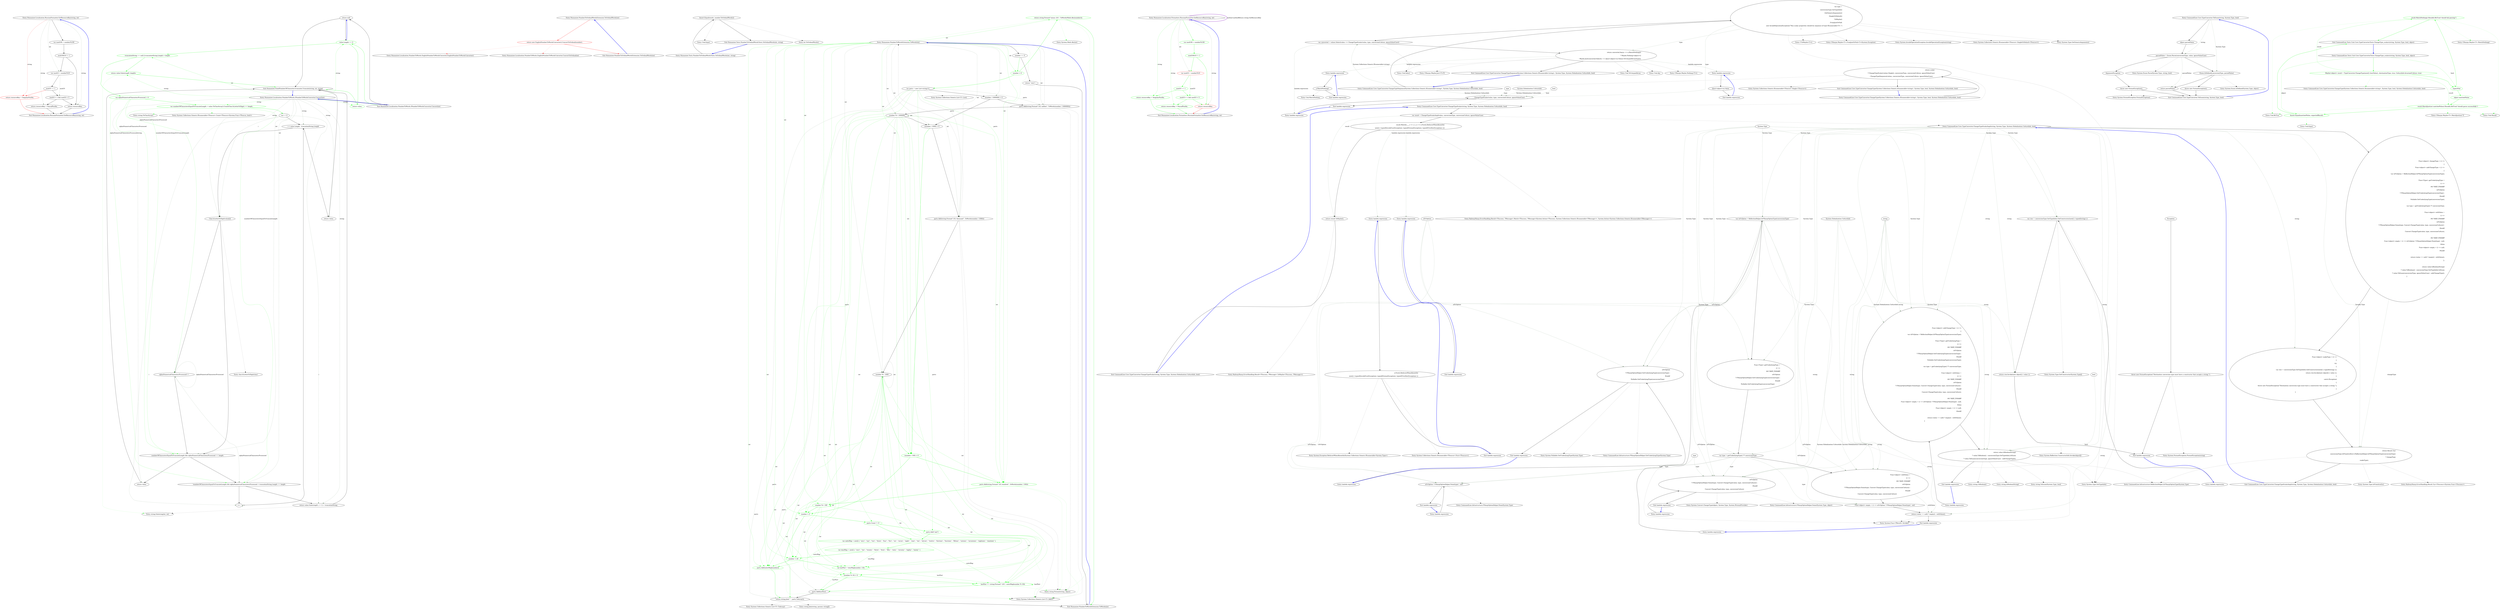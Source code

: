 digraph  {
m2_0 [label="Entry Humanizer.Localisation.RussianFormatter.GetResourceKey(string, int)", span="7-7", cluster="Humanizer.Localisation.RussianFormatter.GetResourceKey(string, int)", file="EnglishNumberToWordsConverter.cs"];
m2_1 [label="var mod100 = number%100", span="9-9", cluster="Humanizer.Localisation.RussianFormatter.GetResourceKey(string, int)", file="EnglishNumberToWordsConverter.cs"];
m2_3 [label="var mod10 = number%10", span="12-12", cluster="Humanizer.Localisation.RussianFormatter.GetResourceKey(string, int)", file="EnglishNumberToWordsConverter.cs"];
m2_5 [label="return resourceKey + SingularPostfix;", span="15-15", cluster="Humanizer.Localisation.RussianFormatter.GetResourceKey(string, int)", color=red, community=0, file="EnglishNumberToWordsConverter.cs"];
m2_7 [label="return resourceKey + PaucalPostfix;", span="18-18", cluster="Humanizer.Localisation.RussianFormatter.GetResourceKey(string, int)", file="EnglishNumberToWordsConverter.cs"];
m2_8 [label="return resourceKey;", span="21-21", cluster="Humanizer.Localisation.RussianFormatter.GetResourceKey(string, int)", file="EnglishNumberToWordsConverter.cs"];
m2_2 [label="mod100/10 != 1", span="10-10", cluster="Humanizer.Localisation.RussianFormatter.GetResourceKey(string, int)", file="EnglishNumberToWordsConverter.cs"];
m2_4 [label="mod10 == 1", span="14-14", cluster="Humanizer.Localisation.RussianFormatter.GetResourceKey(string, int)", file="EnglishNumberToWordsConverter.cs"];
m2_6 [label="mod10 > 1 && mod10 < 5", span="17-17", cluster="Humanizer.Localisation.RussianFormatter.GetResourceKey(string, int)", file="EnglishNumberToWordsConverter.cs"];
m2_9 [label="Exit Humanizer.Localisation.RussianFormatter.GetResourceKey(string, int)", span="7-7", cluster="Humanizer.Localisation.RussianFormatter.GetResourceKey(string, int)", file="EnglishNumberToWordsConverter.cs"];
m5_2 [label="return null;", span="13-13", cluster="Humanizer.FixedNumberOfCharactersTruncator.Truncate(string, int, string)", file="INumberToWordsConverter.cs"];
m5_3 [label="value.Length == 0", span="15-15", cluster="Humanizer.FixedNumberOfCharactersTruncator.Truncate(string, int, string)", file="INumberToWordsConverter.cs", color=green, community=0];
m5_0 [label="Entry Humanizer.Localisation.NumberToWords.INumberToWordsConverter.Convert(int)", span="12-12", cluster="Humanizer.Localisation.NumberToWords.INumberToWordsConverter.Convert(int)", file="INumberToWordsConverter.cs"];
m5_1 [label="Exit Humanizer.Localisation.NumberToWords.INumberToWordsConverter.Convert(int)", span="12-12", cluster="Humanizer.Localisation.NumberToWords.INumberToWordsConverter.Convert(int)", file="INumberToWordsConverter.cs"];
m5_4 [label="return value;", span="16-16", cluster="Humanizer.FixedNumberOfCharactersTruncator.Truncate(string, int, string)", color=green, community=0, file="INumberToWordsConverter.cs"];
m5_5 [label="truncationString == null || truncationString.Length > length", span="18-18", cluster="Humanizer.FixedNumberOfCharactersTruncator.Truncate(string, int, string)", color=green, community=0, file="INumberToWordsConverter.cs"];
m5_6 [label="return value.Substring(0, length);", span="19-19", cluster="Humanizer.FixedNumberOfCharactersTruncator.Truncate(string, int, string)", color=green, community=0, file="INumberToWordsConverter.cs"];
m5_7 [label="var alphaNumericalCharactersProcessed = 0", span="21-21", cluster="Humanizer.FixedNumberOfCharactersTruncator.Truncate(string, int, string)", color=green, community=0, file="INumberToWordsConverter.cs"];
m5_8 [label="var numberOfCharactersEqualToTruncateLength = value.ToCharArray().Count(Char.IsLetterOrDigit) == length", span="23-23", cluster="Humanizer.FixedNumberOfCharactersTruncator.Truncate(string, int, string)", color=green, community=0, file="INumberToWordsConverter.cs"];
m5_9 [label="var i = 0", span="25-25", cluster="Humanizer.FixedNumberOfCharactersTruncator.Truncate(string, int, string)", file="INumberToWordsConverter.cs"];
m5_13 [label="numberOfCharactersEqualToTruncateLength && alphaNumericalCharactersProcessed == length", span="30-30", cluster="Humanizer.FixedNumberOfCharactersTruncator.Truncate(string, int, string)", file="INumberToWordsConverter.cs"];
m5_15 [label="!numberOfCharactersEqualToTruncateLength && alphaNumericalCharactersProcessed + truncationString.Length == length", span="33-33", cluster="Humanizer.FixedNumberOfCharactersTruncator.Truncate(string, int, string)", file="INumberToWordsConverter.cs"];
m5_12 [label="alphaNumericalCharactersProcessed++", span="28-28", cluster="Humanizer.FixedNumberOfCharactersTruncator.Truncate(string, int, string)", file="INumberToWordsConverter.cs"];
m5_10 [label="i < value.Length - truncationString.Length", span="25-25", cluster="Humanizer.FixedNumberOfCharactersTruncator.Truncate(string, int, string)", file="INumberToWordsConverter.cs"];
m5_11 [label="Char.IsLetterOrDigit(value[i])", span="27-27", cluster="Humanizer.FixedNumberOfCharactersTruncator.Truncate(string, int, string)", file="INumberToWordsConverter.cs"];
m5_14 [label="return value;", span="31-31", cluster="Humanizer.FixedNumberOfCharactersTruncator.Truncate(string, int, string)", file="INumberToWordsConverter.cs"];
m5_16 [label="return value.Substring(0, i + 1) + truncationString;", span="34-34", cluster="Humanizer.FixedNumberOfCharactersTruncator.Truncate(string, int, string)", file="INumberToWordsConverter.cs"];
m5_18 [label="return value;", span="37-37", cluster="Humanizer.FixedNumberOfCharactersTruncator.Truncate(string, int, string)", file="INumberToWordsConverter.cs"];
m5_17 [label="i++", span="25-25", cluster="Humanizer.FixedNumberOfCharactersTruncator.Truncate(string, int, string)", file="INumberToWordsConverter.cs"];
m5_19 [label="Exit Humanizer.FixedNumberOfCharactersTruncator.Truncate(string, int, string)", span="10-10", cluster="Humanizer.FixedNumberOfCharactersTruncator.Truncate(string, int, string)", file="INumberToWordsConverter.cs"];
m5_22 [label="Entry System.Collections.Generic.IEnumerable<TSource>.Count<TSource>(System.Func<TSource, bool>)", span="0-0", cluster="System.Collections.Generic.IEnumerable<TSource>.Count<TSource>(System.Func<TSource, bool>)", file="INumberToWordsConverter.cs"];
m5_23 [label="Entry char.IsLetterOrDigit(char)", span="0-0", cluster="char.IsLetterOrDigit(char)", file="INumberToWordsConverter.cs"];
m5_20 [label="Entry string.Substring(int, int)", span="0-0", cluster="string.Substring(int, int)", file="INumberToWordsConverter.cs"];
m5_21 [label="Entry string.ToCharArray()", span="0-0", cluster="string.ToCharArray()", file="INumberToWordsConverter.cs"];
m6_0 [label="Entry Humanizer.NumberToOrdinalWordsExtension.ToOrdinalWords(int)", span="14-14", cluster="Humanizer.NumberToOrdinalWordsExtension.ToOrdinalWords(int)", file="NumberToOrdinalWordsExtension.cs"];
m6_1 [label="return new EnglishNumberToWordsConverter().ConvertToOrdinal(number);", span="16-16", cluster="Humanizer.NumberToOrdinalWordsExtension.ToOrdinalWords(int)", color=red, community=0, file="NumberToOrdinalWordsExtension.cs"];
m6_2 [label="Exit Humanizer.NumberToOrdinalWordsExtension.ToOrdinalWords(int)", span="14-14", cluster="Humanizer.NumberToOrdinalWordsExtension.ToOrdinalWords(int)", file="NumberToOrdinalWordsExtension.cs"];
m6_3 [label="Entry Humanizer.Localisation.NumberToWords.EnglishNumberToWordsConverter.EnglishNumberToWordsConverter()", span="5-5", cluster="Humanizer.Localisation.NumberToWords.EnglishNumberToWordsConverter.EnglishNumberToWordsConverter()", file="NumberToOrdinalWordsExtension.cs"];
m6_4 [label="Entry Humanizer.Localisation.NumberToWords.EnglishNumberToWordsConverter.ConvertToOrdinal(int)", span="76-76", cluster="Humanizer.Localisation.NumberToWords.EnglishNumberToWordsConverter.ConvertToOrdinal(int)", file="NumberToOrdinalWordsExtension.cs"];
m7_4 [label="Entry Unk.Equal", span="", cluster="Unk.Equal", file="NumberToOrdinalWordsTests.cs"];
m7_0 [label="Entry Humanizer.Tests.NumberToOrdinalWordsTests.ToOrdinalWords(int, string)", span="50-50", cluster="Humanizer.Tests.NumberToOrdinalWordsTests.ToOrdinalWords(int, string)", file="NumberToOrdinalWordsTests.cs"];
m7_1 [label="Assert.Equal(words, number.ToOrdinalWords())", span="52-52", cluster="Humanizer.Tests.NumberToOrdinalWordsTests.ToOrdinalWords(int, string)", file="NumberToOrdinalWordsTests.cs"];
m7_2 [label="Exit Humanizer.Tests.NumberToOrdinalWordsTests.ToOrdinalWords(int, string)", span="50-50", cluster="Humanizer.Tests.NumberToOrdinalWordsTests.ToOrdinalWords(int, string)", file="NumberToOrdinalWordsTests.cs"];
m7_3 [label="Entry int.ToOrdinalWords()", span="14-14", cluster="int.ToOrdinalWords()", file="NumberToOrdinalWordsTests.cs"];
m8_28 [label="Entry System.Math.Abs(int)", span="0-0", cluster="System.Math.Abs(int)", file="NumberToWordsExtension.cs"];
m8_30 [label="Entry System.Collections.Generic.List<T>.List()", span="0-0", cluster="System.Collections.Generic.List<T>.List()", file="NumberToWordsExtension.cs"];
m8_32 [label="Entry System.Collections.Generic.List<T>.ToArray()", span="0-0", cluster="System.Collections.Generic.List<T>.ToArray()", file="NumberToWordsExtension.cs"];
m8_31 [label="Entry System.Collections.Generic.List<T>.Add(T)", span="0-0", cluster="System.Collections.Generic.List<T>.Add(T)", file="NumberToWordsExtension.cs"];
m8_33 [label="Entry string.Join(string, params string[])", span="0-0", cluster="string.Join(string, params string[])", file="NumberToWordsExtension.cs"];
m8_0 [label="Entry Humanizer.NumberToWordsExtension.ToWords(int)", span="14-14", cluster="Humanizer.NumberToWordsExtension.ToWords(int)", file="NumberToWordsExtension.cs"];
m8_3 [label="number < 0", span="19-19", cluster="Humanizer.NumberToWordsExtension.ToWords(int)", color=green, community=0, file="NumberToWordsExtension.cs"];
m8_1 [label="number == 0", span="16-16", cluster="Humanizer.NumberToWordsExtension.ToWords(int)", file="NumberToWordsExtension.cs"];
m8_4 [label="return string.Format(''minus {0}'', ToWords(Math.Abs(number)));", span="20-20", cluster="Humanizer.NumberToWordsExtension.ToWords(int)", color=green, community=0, file="NumberToWordsExtension.cs"];
m8_5 [label="var parts = new List<string>()", span="22-22", cluster="Humanizer.NumberToWordsExtension.ToWords(int)", file="NumberToWordsExtension.cs"];
m8_12 [label="(number / 100) > 0", span="36-36", cluster="Humanizer.NumberToWordsExtension.ToWords(int)", color=green, community=0, file="NumberToWordsExtension.cs"];
m8_8 [label="number %= 1000000", span="27-27", cluster="Humanizer.NumberToWordsExtension.ToWords(int)", file="NumberToWordsExtension.cs"];
m8_9 [label="(number / 1000) > 0", span="30-30", cluster="Humanizer.NumberToWordsExtension.ToWords(int)", file="NumberToWordsExtension.cs"];
m8_11 [label="number %= 1000", span="33-33", cluster="Humanizer.NumberToWordsExtension.ToWords(int)", file="NumberToWordsExtension.cs"];
m8_13 [label="parts.Add(string.Format(''{0} hundred'', ToWords(number / 100)))", span="38-38", cluster="Humanizer.NumberToWordsExtension.ToWords(int)", color=green, community=0, file="NumberToWordsExtension.cs"];
m8_15 [label="number > 0", span="42-42", cluster="Humanizer.NumberToWordsExtension.ToWords(int)", color=green, community=0, file="NumberToWordsExtension.cs"];
m8_14 [label="number %= 100", span="39-39", cluster="Humanizer.NumberToWordsExtension.ToWords(int)", color=green, community=0, file="NumberToWordsExtension.cs"];
m8_20 [label="number < 20", span="50-50", cluster="Humanizer.NumberToWordsExtension.ToWords(int)", color=green, community=0, file="NumberToWordsExtension.cs"];
m8_21 [label="parts.Add(unitsMap[number])", span="51-51", cluster="Humanizer.NumberToWordsExtension.ToWords(int)", color=green, community=0, file="NumberToWordsExtension.cs"];
m8_22 [label="var lastPart = tensMap[number / 10]", span="54-54", cluster="Humanizer.NumberToWordsExtension.ToWords(int)", color=green, community=0, file="NumberToWordsExtension.cs"];
m8_23 [label="(number % 10) > 0", span="55-55", cluster="Humanizer.NumberToWordsExtension.ToWords(int)", color=green, community=0, file="NumberToWordsExtension.cs"];
m8_24 [label="lastPart += string.Format(''-{0}'', unitsMap[number % 10])", span="56-56", cluster="Humanizer.NumberToWordsExtension.ToWords(int)", color=green, community=0, file="NumberToWordsExtension.cs"];
m8_16 [label="parts.Count != 0", span="44-44", cluster="Humanizer.NumberToWordsExtension.ToWords(int)", color=green, community=0, file="NumberToWordsExtension.cs"];
m8_26 [label="return string.Join('' '', parts.ToArray());", span="61-61", cluster="Humanizer.NumberToWordsExtension.ToWords(int)", file="NumberToWordsExtension.cs"];
m8_19 [label="var tensMap = new[] { ''zero'', ''ten'', ''twenty'', ''thirty'', ''forty'', ''fifty'', ''sixty'', ''seventy'', ''eighty'', ''ninety'' }", span="48-48", cluster="Humanizer.NumberToWordsExtension.ToWords(int)", color=green, community=0, file="NumberToWordsExtension.cs"];
m8_18 [label="var unitsMap = new[] { ''zero'', ''one'', ''two'', ''three'', ''four'', ''five'', ''six'', ''seven'', ''eight'', ''nine'', ''ten'', ''eleven'', ''twelve'', ''thirteen'', ''fourteen'', ''fifteen'', ''sixteen'', ''seventeen'', ''eighteen'', ''nineteen'' }", span="47-47", cluster="Humanizer.NumberToWordsExtension.ToWords(int)", color=green, community=0, file="NumberToWordsExtension.cs"];
m8_25 [label="parts.Add(lastPart)", span="57-57", cluster="Humanizer.NumberToWordsExtension.ToWords(int)", file="NumberToWordsExtension.cs"];
m8_17 [label="parts.Add(''and'')", span="45-45", cluster="Humanizer.NumberToWordsExtension.ToWords(int)", color=green, community=0, file="NumberToWordsExtension.cs"];
m8_7 [label="parts.Add(string.Format(''{0} million'', ToWords(number / 1000000)))", span="26-26", cluster="Humanizer.NumberToWordsExtension.ToWords(int)", file="NumberToWordsExtension.cs"];
m8_10 [label="parts.Add(string.Format(''{0} thousand'', ToWords(number / 1000)))", span="32-32", cluster="Humanizer.NumberToWordsExtension.ToWords(int)", file="NumberToWordsExtension.cs"];
m8_6 [label="(number / 1000000) > 0", span="24-24", cluster="Humanizer.NumberToWordsExtension.ToWords(int)", file="NumberToWordsExtension.cs"];
m8_2 [label="return ''zero'';", span="17-17", cluster="Humanizer.NumberToWordsExtension.ToWords(int)", file="NumberToWordsExtension.cs"];
m8_27 [label="Exit Humanizer.NumberToWordsExtension.ToWords(int)", span="14-14", cluster="Humanizer.NumberToWordsExtension.ToWords(int)", file="NumberToWordsExtension.cs"];
m8_29 [label="Entry string.Format(string, object)", span="0-0", cluster="string.Format(string, object)", file="NumberToWordsExtension.cs"];
m10_0 [label="Entry Humanizer.Localisation.Formatters.RussianFormatter.GetResourceKey(string, int)", span="7-7", cluster="Humanizer.Localisation.Formatters.RussianFormatter.GetResourceKey(string, int)", file="RussianFormatter.cs"];
m10_1 [label="var mod100 = number%100", span="9-9", cluster="Humanizer.Localisation.Formatters.RussianFormatter.GetResourceKey(string, int)", color=green, community=0, file="RussianFormatter.cs"];
m10_3 [label="var mod10 = number%10", span="12-12", cluster="Humanizer.Localisation.Formatters.RussianFormatter.GetResourceKey(string, int)", color=red, community=0, file="RussianFormatter.cs"];
m10_5 [label="return resourceKey + SingularPostfix;", span="15-15", cluster="Humanizer.Localisation.Formatters.RussianFormatter.GetResourceKey(string, int)", color=green, community=0, file="RussianFormatter.cs"];
m10_7 [label="return resourceKey + PaucalPostfix;", span="18-18", cluster="Humanizer.Localisation.Formatters.RussianFormatter.GetResourceKey(string, int)", color=green, community=0, file="RussianFormatter.cs"];
m10_8 [label="return resourceKey;", span="21-21", cluster="Humanizer.Localisation.Formatters.RussianFormatter.GetResourceKey(string, int)", color=red, community=0, file="RussianFormatter.cs"];
m10_2 [label="mod100/10 != 1", span="10-10", cluster="Humanizer.Localisation.Formatters.RussianFormatter.GetResourceKey(string, int)", color=green, community=0, file="RussianFormatter.cs"];
m10_4 [label="mod10 == 1", span="14-14", cluster="Humanizer.Localisation.Formatters.RussianFormatter.GetResourceKey(string, int)", color=green, community=0, file="RussianFormatter.cs"];
m10_6 [label="mod10 > 1 && mod10 < 5", span="17-17", cluster="Humanizer.Localisation.Formatters.RussianFormatter.GetResourceKey(string, int)", color=green, community=0, file="RussianFormatter.cs"];
m10_9 [label="Exit Humanizer.Localisation.Formatters.RussianFormatter.GetResourceKey(string, int)", span="7-7", cluster="Humanizer.Localisation.Formatters.RussianFormatter.GetResourceKey(string, int)", file="RussianFormatter.cs"];
m12_76 [label="Entry System.Convert.ChangeType(object, System.Type, System.IFormatProvider)", span="0-0", cluster="System.Convert.ChangeType(object, System.Type, System.IFormatProvider)", file="RussianGrammaticalNumberDetector.cs"];
m12_49 [label="Entry System.Type.IsPrimitiveEx()", span="228-228", cluster="System.Type.IsPrimitiveEx()", file="RussianGrammaticalNumberDetector.cs"];
m12_17 [label="Entry Unk.Any", span="", cluster="Unk.Any", file="RussianGrammaticalNumberDetector.cs"];
m12_44 [label="Entry System.Exception.RethrowWhenAbsentIn(System.Collections.Generic.IEnumerable<System.Type>)", span="11-11", cluster="System.Exception.RethrowWhenAbsentIn(System.Collections.Generic.IEnumerable<System.Type>)", file="RussianGrammaticalNumberDetector.cs"];
m12_91 [label="Entry CommandLine.Core.TypeConverter.ToEnum(string, System.Type, bool)", span="110-110", cluster="CommandLine.Core.TypeConverter.ToEnum(string, System.Type, bool)", file="RussianGrammaticalNumberDetector.cs"];
m12_92 [label="object parsedValue", span="112-112", cluster="CommandLine.Core.TypeConverter.ToEnum(string, System.Type, bool)", file="RussianGrammaticalNumberDetector.cs"];
m12_93 [label="parsedValue = Enum.Parse(conversionType, value, ignoreValueCase)", span="115-115", cluster="CommandLine.Core.TypeConverter.ToEnum(string, System.Type, bool)", file="RussianGrammaticalNumberDetector.cs"];
m12_96 [label="Enum.IsDefined(conversionType, parsedValue)", span="121-121", cluster="CommandLine.Core.TypeConverter.ToEnum(string, System.Type, bool)", file="RussianGrammaticalNumberDetector.cs"];
m12_94 [label=ArgumentException, span="117-117", cluster="CommandLine.Core.TypeConverter.ToEnum(string, System.Type, bool)", file="RussianGrammaticalNumberDetector.cs"];
m12_97 [label="return parsedValue;", span="123-123", cluster="CommandLine.Core.TypeConverter.ToEnum(string, System.Type, bool)", file="RussianGrammaticalNumberDetector.cs"];
m12_95 [label="throw new FormatException();", span="119-119", cluster="CommandLine.Core.TypeConverter.ToEnum(string, System.Type, bool)", file="RussianGrammaticalNumberDetector.cs"];
m12_98 [label="throw new FormatException();", span="125-125", cluster="CommandLine.Core.TypeConverter.ToEnum(string, System.Type, bool)", file="RussianGrammaticalNumberDetector.cs"];
m12_99 [label="Exit CommandLine.Core.TypeConverter.ToEnum(string, System.Type, bool)", span="110-110", cluster="CommandLine.Core.TypeConverter.ToEnum(string, System.Type, bool)", file="RussianGrammaticalNumberDetector.cs"];
m12_102 [label="Entry System.Enum.IsDefined(System.Type, object)", span="0-0", cluster="System.Enum.IsDefined(System.Type, object)", file="RussianGrammaticalNumberDetector.cs"];
m12_18 [label="Entry CSharpx.Maybe.Nothing<T>()", span="116-116", cluster="CSharpx.Maybe.Nothing<T>()", file="RussianGrammaticalNumberDetector.cs"];
m12_100 [label="Entry System.Enum.Parse(System.Type, string, bool)", span="0-0", cluster="System.Enum.Parse(System.Type, string, bool)", file="RussianGrammaticalNumberDetector.cs"];
m12_72 [label="Entry System.Nullable.GetUnderlyingType(System.Type)", span="0-0", cluster="System.Nullable.GetUnderlyingType(System.Type)", file="RussianGrammaticalNumberDetector.cs"];
m12_13 [label="Entry T.ToMaybe<T>()", span="249-249", cluster="T.ToMaybe<T>()", file="RussianGrammaticalNumberDetector.cs"];
m12_27 [label="Entry Unk.MatchNothing", span="", cluster="Unk.MatchNothing", file="RussianGrammaticalNumberDetector.cs"];
m12_77 [label="Entry CommandLine.Infrastructure.FSharpOptionHelper.Some(System.Type, object)", span="21-21", cluster="CommandLine.Infrastructure.FSharpOptionHelper.Some(System.Type, object)", file="RussianGrammaticalNumberDetector.cs"];
m12_3 [label="Entry System.Collections.Generic.IEnumerable<TSource>.Single<TSource>()", span="0-0", cluster="System.Collections.Generic.IEnumerable<TSource>.Single<TSource>()", file="RussianGrammaticalNumberDetector.cs"];
m12_37 [label="Entry RailwaySharp.ErrorHandling.Result<TSuccess, TMessage>.ToMaybe<TSuccess, TMessage>()", span="25-25", cluster="RailwaySharp.ErrorHandling.Result<TSuccess, TMessage>.ToMaybe<TSuccess, TMessage>()", file="RussianGrammaticalNumberDetector.cs"];
m12_35 [label="Entry CommandLine.Core.TypeConverter.ChangeTypeScalarImpl(string, System.Type, System.Globalization.CultureInfo, bool)", span="51-51", cluster="CommandLine.Core.TypeConverter.ChangeTypeScalarImpl(string, System.Type, System.Globalization.CultureInfo, bool)", file="RussianGrammaticalNumberDetector.cs"];
m12_45 [label="Func<object> changeType = () =>\r\n            {\r\n                Func<object> safeChangeType = () =>\r\n                {\r\n                    var isFsOption = ReflectionHelper.IsFSharpOptionType(conversionType);\r\n\r\n                    Func<Type> getUnderlyingType =\r\n                        () =>\r\n#if !SKIP_FSHARP\r\n                            isFsOption\r\n                                ? FSharpOptionHelper.GetUnderlyingType(conversionType) :\r\n#endif\r\n                                Nullable.GetUnderlyingType(conversionType);\r\n\r\n                    var type = getUnderlyingType() ?? conversionType;\r\n\r\n                    Func<object> withValue =\r\n                        () =>\r\n#if !SKIP_FSHARP\r\n                            isFsOption\r\n                                ? FSharpOptionHelper.Some(type, Convert.ChangeType(value, type, conversionCulture)) :\r\n#endif\r\n                                Convert.ChangeType(value, type, conversionCulture);\r\n\r\n#if !SKIP_FSHARP\r\n                    Func<object> empty = () => isFsOption ? FSharpOptionHelper.None(type) : null;\r\n#else\r\n                    Func<object> empty = () => null;\r\n#endif\r\n\r\n                    return (value == null) ? empty() : withValue();\r\n                };\r\n\r\n                return value.IsBooleanString()\r\n                    ? value.ToBoolean() : conversionType.GetTypeInfo().IsEnum\r\n                        ? value.ToEnum(conversionType, ignoreValueCase) : safeChangeType();\r\n            }", span="53-89", cluster="CommandLine.Core.TypeConverter.ChangeTypeScalarImpl(string, System.Type, System.Globalization.CultureInfo, bool)", file="RussianGrammaticalNumberDetector.cs"];
m12_46 [label="Func<object> makeType = () =>\r\n            {\r\n                try\r\n                {\r\n                    var ctor = conversionType.GetTypeInfo().GetConstructor(new[] { typeof(string) });\r\n                    return ctor.Invoke(new object[] { value });\r\n                }\r\n                catch (Exception)\r\n                {\r\n                    throw new FormatException(''Destination conversion type must have a constructor that accepts a string.'');\r\n                }\r\n            }", span="91-102", cluster="CommandLine.Core.TypeConverter.ChangeTypeScalarImpl(string, System.Type, System.Globalization.CultureInfo, bool)", file="RussianGrammaticalNumberDetector.cs"];
m12_47 [label="return Result.Try(\r\n                conversionType.IsPrimitiveEx() || ReflectionHelper.IsFSharpOptionType(conversionType)\r\n                    ? changeType\r\n                    : makeType);", span="104-107", cluster="CommandLine.Core.TypeConverter.ChangeTypeScalarImpl(string, System.Type, System.Globalization.CultureInfo, bool)", file="RussianGrammaticalNumberDetector.cs"];
m12_48 [label="Exit CommandLine.Core.TypeConverter.ChangeTypeScalarImpl(string, System.Type, System.Globalization.CultureInfo, bool)", span="51-51", cluster="CommandLine.Core.TypeConverter.ChangeTypeScalarImpl(string, System.Type, System.Globalization.CultureInfo, bool)", file="RussianGrammaticalNumberDetector.cs"];
m12_15 [label="Entry CSharpx.Maybe<T>.FromJustOrFail<T>(System.Exception)", span="355-355", cluster="CSharpx.Maybe<T>.FromJustOrFail<T>(System.Exception)", file="RussianGrammaticalNumberDetector.cs"];
m12_14 [label="Entry System.InvalidOperationException.InvalidOperationException(string)", span="0-0", cluster="System.InvalidOperationException.InvalidOperationException(string)", file="RussianGrammaticalNumberDetector.cs"];
m12_20 [label="Entry CSharpx.Maybe.Just<T>(T)", span="124-124", cluster="CSharpx.Maybe.Just<T>(T)", file="RussianGrammaticalNumberDetector.cs"];
m12_0 [label="Entry CommandLine.Core.TypeConverter.ChangeType(System.Collections.Generic.IEnumerable<string>, System.Type, bool, System.Globalization.CultureInfo, bool)", span="18-18", cluster="CommandLine.Core.TypeConverter.ChangeType(System.Collections.Generic.IEnumerable<string>, System.Type, bool, System.Globalization.CultureInfo, bool)", file="RussianGrammaticalNumberDetector.cs"];
m12_1 [label="return scalar\r\n                ? ChangeTypeScalar(values.Single(), conversionType, conversionCulture, ignoreValueCase)\r\n                : ChangeTypeSequence(values, conversionType, conversionCulture, ignoreValueCase);", span="20-22", cluster="CommandLine.Core.TypeConverter.ChangeType(System.Collections.Generic.IEnumerable<string>, System.Type, bool, System.Globalization.CultureInfo, bool)", file="RussianGrammaticalNumberDetector.cs"];
m12_2 [label="Exit CommandLine.Core.TypeConverter.ChangeType(System.Collections.Generic.IEnumerable<string>, System.Type, bool, System.Globalization.CultureInfo, bool)", span="18-18", cluster="CommandLine.Core.TypeConverter.ChangeType(System.Collections.Generic.IEnumerable<string>, System.Type, bool, System.Globalization.CultureInfo, bool)", file="RussianGrammaticalNumberDetector.cs"];
m12_90 [label="Entry System.FormatException.FormatException(string)", span="0-0", cluster="System.FormatException.FormatException(string)", file="RussianGrammaticalNumberDetector.cs"];
m12_12 [label="Entry System.Collections.Generic.IEnumerable<TSource>.SingleOrDefault<TSource>()", span="0-0", cluster="System.Collections.Generic.IEnumerable<TSource>.SingleOrDefault<TSource>()", file="RussianGrammaticalNumberDetector.cs"];
m12_101 [label="Entry System.FormatException.FormatException()", span="0-0", cluster="System.FormatException.FormatException()", file="RussianGrammaticalNumberDetector.cs"];
m12_71 [label="Entry CommandLine.Infrastructure.FSharpOptionHelper.GetUnderlyingType(System.Type)", span="12-12", cluster="CommandLine.Infrastructure.FSharpOptionHelper.GetUnderlyingType(System.Type)", file="RussianGrammaticalNumberDetector.cs"];
m12_5 [label="Entry CommandLine.Core.TypeConverter.ChangeTypeSequence(System.Collections.Generic.IEnumerable<string>, System.Type, System.Globalization.CultureInfo, bool)", span="25-25", cluster="CommandLine.Core.TypeConverter.ChangeTypeSequence(System.Collections.Generic.IEnumerable<string>, System.Type, System.Globalization.CultureInfo, bool)", file="RussianGrammaticalNumberDetector.cs"];
m12_6 [label="var type =\r\n                conversionType.GetTypeInfo()\r\n                              .GetGenericArguments()\r\n                              .SingleOrDefault()\r\n                              .ToMaybe()\r\n                              .FromJustOrFail(\r\n                                  new InvalidOperationException(''Non scalar properties should be sequence of type IEnumerable<T>.'')\r\n                    )", span="27-34", cluster="CommandLine.Core.TypeConverter.ChangeTypeSequence(System.Collections.Generic.IEnumerable<string>, System.Type, System.Globalization.CultureInfo, bool)", file="RussianGrammaticalNumberDetector.cs"];
m12_7 [label="var converted = values.Select(value => ChangeTypeScalar(value, type, conversionCulture, ignoreValueCase))", span="36-36", cluster="CommandLine.Core.TypeConverter.ChangeTypeSequence(System.Collections.Generic.IEnumerable<string>, System.Type, System.Globalization.CultureInfo, bool)", file="RussianGrammaticalNumberDetector.cs"];
m12_8 [label="return converted.Any(a => a.MatchNothing())\r\n                ? Maybe.Nothing<object>()\r\n                : Maybe.Just(converted.Select(c => ((Just<object>)c).Value).ToUntypedArray(type));", span="38-40", cluster="CommandLine.Core.TypeConverter.ChangeTypeSequence(System.Collections.Generic.IEnumerable<string>, System.Type, System.Globalization.CultureInfo, bool)", file="RussianGrammaticalNumberDetector.cs"];
m12_9 [label="Exit CommandLine.Core.TypeConverter.ChangeTypeSequence(System.Collections.Generic.IEnumerable<string>, System.Type, System.Globalization.CultureInfo, bool)", span="25-25", cluster="CommandLine.Core.TypeConverter.ChangeTypeSequence(System.Collections.Generic.IEnumerable<string>, System.Type, System.Globalization.CultureInfo, bool)", file="RussianGrammaticalNumberDetector.cs"];
m12_11 [label="Entry System.Type.GetGenericArguments()", span="0-0", cluster="System.Type.GetGenericArguments()", file="RussianGrammaticalNumberDetector.cs"];
m12_43 [label="Entry System.Collections.Generic.IEnumerable<TSource>.First<TSource>()", span="0-0", cluster="System.Collections.Generic.IEnumerable<TSource>.First<TSource>()", file="RussianGrammaticalNumberDetector.cs"];
m12_36 [label="Entry RailwaySharp.ErrorHandling.Result<TSuccess, TMessage>.Match<TSuccess, TMessage>(System.Action<TSuccess, System.Collections.Generic.IEnumerable<TMessage>>, System.Action<System.Collections.Generic.IEnumerable<TMessage>>)", span="495-495", cluster="RailwaySharp.ErrorHandling.Result<TSuccess, TMessage>.Match<TSuccess, TMessage>(System.Action<TSuccess, System.Collections.Generic.IEnumerable<TMessage>>, System.Action<System.Collections.Generic.IEnumerable<TMessage>>)", file="RussianGrammaticalNumberDetector.cs"];
m12_10 [label="Entry System.Type.GetTypeInfo()", span="0-0", cluster="System.Type.GetTypeInfo()", file="RussianGrammaticalNumberDetector.cs"];
m12_82 [label="Entry lambda expression", span="91-102", cluster="lambda expression", file="RussianGrammaticalNumberDetector.cs"];
m12_22 [label="ChangeTypeScalar(value, type, conversionCulture, ignoreValueCase)", span="36-36", cluster="lambda expression", file="RussianGrammaticalNumberDetector.cs"];
m12_21 [label="Entry lambda expression", span="36-36", cluster="lambda expression", file="RussianGrammaticalNumberDetector.cs"];
m12_24 [label="Entry lambda expression", span="38-38", cluster="lambda expression", file="RussianGrammaticalNumberDetector.cs"];
m12_28 [label="Entry lambda expression", span="40-40", cluster="lambda expression", file="RussianGrammaticalNumberDetector.cs"];
m12_23 [label="Exit lambda expression", span="36-36", cluster="lambda expression", file="RussianGrammaticalNumberDetector.cs"];
m12_25 [label="a.MatchNothing()", span="38-38", cluster="lambda expression", file="RussianGrammaticalNumberDetector.cs"];
m12_26 [label="Exit lambda expression", span="38-38", cluster="lambda expression", file="RussianGrammaticalNumberDetector.cs"];
m12_29 [label="((Just<object>)c).Value", span="40-40", cluster="lambda expression", file="RussianGrammaticalNumberDetector.cs"];
m12_30 [label="Exit lambda expression", span="40-40", cluster="lambda expression", file="RussianGrammaticalNumberDetector.cs"];
m12_38 [label="Entry lambda expression", span="46-46", cluster="lambda expression", file="RussianGrammaticalNumberDetector.cs"];
m12_40 [label="Entry lambda expression", span="46-47", cluster="lambda expression", file="RussianGrammaticalNumberDetector.cs"];
m12_39 [label="Exit lambda expression", span="46-46", cluster="lambda expression", file="RussianGrammaticalNumberDetector.cs"];
m12_41 [label="e.First().RethrowWhenAbsentIn(\r\n                new[] { typeof(InvalidCastException), typeof(FormatException), typeof(OverflowException) })", span="46-47", cluster="lambda expression", file="RussianGrammaticalNumberDetector.cs"];
m12_42 [label="Exit lambda expression", span="46-47", cluster="lambda expression", file="RussianGrammaticalNumberDetector.cs"];
m12_53 [label="Func<object> safeChangeType = () =>\r\n                {\r\n                    var isFsOption = ReflectionHelper.IsFSharpOptionType(conversionType);\r\n\r\n                    Func<Type> getUnderlyingType =\r\n                        () =>\r\n#if !SKIP_FSHARP\r\n                            isFsOption\r\n                                ? FSharpOptionHelper.GetUnderlyingType(conversionType) :\r\n#endif\r\n                                Nullable.GetUnderlyingType(conversionType);\r\n\r\n                    var type = getUnderlyingType() ?? conversionType;\r\n\r\n                    Func<object> withValue =\r\n                        () =>\r\n#if !SKIP_FSHARP\r\n                            isFsOption\r\n                                ? FSharpOptionHelper.Some(type, Convert.ChangeType(value, type, conversionCulture)) :\r\n#endif\r\n                                Convert.ChangeType(value, type, conversionCulture);\r\n\r\n#if !SKIP_FSHARP\r\n                    Func<object> empty = () => isFsOption ? FSharpOptionHelper.None(type) : null;\r\n#else\r\n                    Func<object> empty = () => null;\r\n#endif\r\n\r\n                    return (value == null) ? empty() : withValue();\r\n                }", span="55-84", cluster="lambda expression", file="RussianGrammaticalNumberDetector.cs"];
m12_61 [label="var isFsOption = ReflectionHelper.IsFSharpOptionType(conversionType)", span="57-57", cluster="lambda expression", file="RussianGrammaticalNumberDetector.cs"];
m12_62 [label="Func<Type> getUnderlyingType =\r\n                        () =>\r\n#if !SKIP_FSHARP\r\n                            isFsOption\r\n                                ? FSharpOptionHelper.GetUnderlyingType(conversionType) :\r\n#endif\r\n                                Nullable.GetUnderlyingType(conversionType)", span="59-65", cluster="lambda expression", file="RussianGrammaticalNumberDetector.cs"];
m12_69 [label="isFsOption\r\n                                ? FSharpOptionHelper.GetUnderlyingType(conversionType) :\r\n#endif\r\n                                Nullable.GetUnderlyingType(conversionType)", span="62-65", cluster="lambda expression", file="RussianGrammaticalNumberDetector.cs"];
m12_63 [label="var type = getUnderlyingType() ?? conversionType", span="67-67", cluster="lambda expression", file="RussianGrammaticalNumberDetector.cs"];
m12_64 [label="Func<object> withValue =\r\n                        () =>\r\n#if !SKIP_FSHARP\r\n                            isFsOption\r\n                                ? FSharpOptionHelper.Some(type, Convert.ChangeType(value, type, conversionCulture)) :\r\n#endif\r\n                                Convert.ChangeType(value, type, conversionCulture)", span="69-75", cluster="lambda expression", file="RussianGrammaticalNumberDetector.cs"];
m12_74 [label="isFsOption\r\n                                ? FSharpOptionHelper.Some(type, Convert.ChangeType(value, type, conversionCulture)) :\r\n#endif\r\n                                Convert.ChangeType(value, type, conversionCulture)", span="72-75", cluster="lambda expression", file="RussianGrammaticalNumberDetector.cs"];
m12_66 [label="return (value == null) ? empty() : withValue();", span="83-83", cluster="lambda expression", file="RussianGrammaticalNumberDetector.cs"];
m12_54 [label="return value.IsBooleanString()\r\n                    ? value.ToBoolean() : conversionType.GetTypeInfo().IsEnum\r\n                        ? value.ToEnum(conversionType, ignoreValueCase) : safeChangeType();", span="86-88", cluster="lambda expression", file="RussianGrammaticalNumberDetector.cs"];
m12_83 [label="var ctor = conversionType.GetTypeInfo().GetConstructor(new[] { typeof(string) })", span="95-95", cluster="lambda expression", file="RussianGrammaticalNumberDetector.cs"];
m12_84 [label="return ctor.Invoke(new object[] { value });", span="96-96", cluster="lambda expression", file="RussianGrammaticalNumberDetector.cs"];
m12_52 [label="Entry lambda expression", span="53-89", cluster="lambda expression", file="RussianGrammaticalNumberDetector.cs"];
m12_55 [label="Exit lambda expression", span="53-89", cluster="lambda expression", file="RussianGrammaticalNumberDetector.cs"];
m12_60 [label="Entry lambda expression", span="55-84", cluster="lambda expression", file="RussianGrammaticalNumberDetector.cs"];
m12_65 [label="Func<object> empty = () => isFsOption ? FSharpOptionHelper.None(type) : null", span="78-78", cluster="lambda expression", file="RussianGrammaticalNumberDetector.cs"];
m12_79 [label="isFsOption ? FSharpOptionHelper.None(type) : null", span="78-78", cluster="lambda expression", file="RussianGrammaticalNumberDetector.cs"];
m12_67 [label="Exit lambda expression", span="55-84", cluster="lambda expression", file="RussianGrammaticalNumberDetector.cs"];
m12_68 [label="Entry lambda expression", span="60-65", cluster="lambda expression", file="RussianGrammaticalNumberDetector.cs"];
m12_70 [label="Exit lambda expression", span="60-65", cluster="lambda expression", file="RussianGrammaticalNumberDetector.cs"];
m12_73 [label="Entry lambda expression", span="70-75", cluster="lambda expression", file="RussianGrammaticalNumberDetector.cs"];
m12_75 [label="Exit lambda expression", span="70-75", cluster="lambda expression", file="RussianGrammaticalNumberDetector.cs"];
m12_78 [label="Entry lambda expression", span="78-78", cluster="lambda expression", file="RussianGrammaticalNumberDetector.cs"];
m12_80 [label="Exit lambda expression", span="78-78", cluster="lambda expression", file="RussianGrammaticalNumberDetector.cs"];
m12_85 [label=Exception, span="98-98", cluster="lambda expression", file="RussianGrammaticalNumberDetector.cs"];
m12_86 [label="throw new FormatException(''Destination conversion type must have a constructor that accepts a string.'');", span="100-100", cluster="lambda expression", file="RussianGrammaticalNumberDetector.cs"];
m12_87 [label="Exit lambda expression", span="91-102", cluster="lambda expression", file="RussianGrammaticalNumberDetector.cs"];
m12_4 [label="Entry CommandLine.Core.TypeConverter.ChangeTypeScalar(string, System.Type, System.Globalization.CultureInfo, bool)", span="43-43", cluster="CommandLine.Core.TypeConverter.ChangeTypeScalar(string, System.Type, System.Globalization.CultureInfo, bool)", file="RussianGrammaticalNumberDetector.cs"];
m12_31 [label="var result = ChangeTypeScalarImpl(value, conversionType, conversionCulture, ignoreValueCase)", span="45-45", cluster="CommandLine.Core.TypeConverter.ChangeTypeScalar(string, System.Type, System.Globalization.CultureInfo, bool)", file="RussianGrammaticalNumberDetector.cs"];
m12_32 [label="result.Match((_,__) => { }, e => e.First().RethrowWhenAbsentIn(\r\n                new[] { typeof(InvalidCastException), typeof(FormatException), typeof(OverflowException) }))", span="46-47", cluster="CommandLine.Core.TypeConverter.ChangeTypeScalar(string, System.Type, System.Globalization.CultureInfo, bool)", file="RussianGrammaticalNumberDetector.cs"];
m12_33 [label="return result.ToMaybe();", span="48-48", cluster="CommandLine.Core.TypeConverter.ChangeTypeScalar(string, System.Type, System.Globalization.CultureInfo, bool)", file="RussianGrammaticalNumberDetector.cs"];
m12_34 [label="Exit CommandLine.Core.TypeConverter.ChangeTypeScalar(string, System.Type, System.Globalization.CultureInfo, bool)", span="43-43", cluster="CommandLine.Core.TypeConverter.ChangeTypeScalar(string, System.Type, System.Globalization.CultureInfo, bool)", file="RussianGrammaticalNumberDetector.cs"];
m12_16 [label="Entry Unk.Select", span="", cluster="Unk.Select", file="RussianGrammaticalNumberDetector.cs"];
m12_57 [label="Entry string.ToBoolean()", span="71-71", cluster="string.ToBoolean()", file="RussianGrammaticalNumberDetector.cs"];
m12_51 [label="Entry RailwaySharp.ErrorHandling.Result.Try<TSuccess>(System.Func<TSuccess>)", span="210-210", cluster="RailwaySharp.ErrorHandling.Result.Try<TSuccess>(System.Func<TSuccess>)", file="RussianGrammaticalNumberDetector.cs"];
m12_89 [label="Entry System.Reflection.ConstructorInfo.Invoke(object[])", span="0-0", cluster="System.Reflection.ConstructorInfo.Invoke(object[])", file="RussianGrammaticalNumberDetector.cs"];
m12_56 [label="Entry string.IsBooleanString()", span="65-65", cluster="string.IsBooleanString()", file="RussianGrammaticalNumberDetector.cs"];
m12_58 [label="Entry string.ToEnum(System.Type, bool)", span="110-110", cluster="string.ToEnum(System.Type, bool)", file="RussianGrammaticalNumberDetector.cs"];
m12_88 [label="Entry System.Type.GetConstructor(System.Type[])", span="0-0", cluster="System.Type.GetConstructor(System.Type[])", file="RussianGrammaticalNumberDetector.cs"];
m12_19 [label="Entry Unk.ToUntypedArray", span="", cluster="Unk.ToUntypedArray", file="RussianGrammaticalNumberDetector.cs"];
m12_50 [label="Entry CommandLine.Infrastructure.ReflectionHelper.IsFSharpOptionType(System.Type)", span="79-79", cluster="CommandLine.Infrastructure.ReflectionHelper.IsFSharpOptionType(System.Type)", file="RussianGrammaticalNumberDetector.cs"];
m12_81 [label="Entry CommandLine.Infrastructure.FSharpOptionHelper.None(System.Type)", span="29-29", cluster="CommandLine.Infrastructure.FSharpOptionHelper.None(System.Type)", file="RussianGrammaticalNumberDetector.cs"];
m12_59 [label="Entry System.Func<TResult>.Invoke()", span="0-0", cluster="System.Func<TResult>.Invoke()", file="RussianGrammaticalNumberDetector.cs"];
m12_103 [label="System.Globalization.CultureInfo", span="", file="RussianGrammaticalNumberDetector.cs"];
m12_104 [label=bool, span="", file="RussianGrammaticalNumberDetector.cs"];
m12_105 [label=type, span="", file="RussianGrammaticalNumberDetector.cs"];
m12_106 [label=string, span="", file="RussianGrammaticalNumberDetector.cs"];
m12_107 [label="System.Type", span="", file="RussianGrammaticalNumberDetector.cs"];
m12_108 [label="System.Globalization.CultureInfo", span="", file="RussianGrammaticalNumberDetector.cs"];
m12_109 [label=bool, span="", file="RussianGrammaticalNumberDetector.cs"];
m12_110 [label=isFsOption, span="", file="RussianGrammaticalNumberDetector.cs"];
m12_111 [label=type, span="", file="RussianGrammaticalNumberDetector.cs"];
m13_11 [label="Entry Unk.BeTrue", span="", cluster="Unk.BeTrue", file="RussianNumberToWordsConverter.cs"];
m13_0 [label="Entry CommandLine.Tests.Unit.Core.TypeConverterTests.ChangeType_scalars(string, System.Type, bool, object)", span="19-19", cluster="CommandLine.Tests.Unit.Core.TypeConverterTests.ChangeType_scalars(string, System.Type, bool, object)", file="RussianNumberToWordsConverter.cs"];
m13_1 [label="Maybe<object> result = TypeConverter.ChangeType(new[] {testValue}, destinationType, true, CultureInfo.InvariantCulture, true)", span="21-21", cluster="CommandLine.Tests.Unit.Core.TypeConverterTests.ChangeType_scalars(string, System.Type, bool, object)", color=green, community=0, file="RussianNumberToWordsConverter.cs"];
m13_2 [label=expectFail, span="23-23", cluster="CommandLine.Tests.Unit.Core.TypeConverterTests.ChangeType_scalars(string, System.Type, bool, object)", color=green, community=0, file="RussianNumberToWordsConverter.cs"];
m13_3 [label="result.MatchNothing().Should().BeTrue(''should fail parsing'')", span="25-25", cluster="CommandLine.Tests.Unit.Core.TypeConverterTests.ChangeType_scalars(string, System.Type, bool, object)", color=green, community=0, file="RussianNumberToWordsConverter.cs"];
m13_5 [label="result.MatchJust(out matchedValue).Should().BeTrue(''should parse successfully'')", span="31-31", cluster="CommandLine.Tests.Unit.Core.TypeConverterTests.ChangeType_scalars(string, System.Type, bool, object)", color=green, community=0, file="RussianNumberToWordsConverter.cs"];
m13_4 [label="object matchedValue", span="29-29", cluster="CommandLine.Tests.Unit.Core.TypeConverterTests.ChangeType_scalars(string, System.Type, bool, object)", color=green, community=0, file="RussianNumberToWordsConverter.cs"];
m13_6 [label="Assert.Equal(matchedValue, expectedResult)", span="32-32", cluster="CommandLine.Tests.Unit.Core.TypeConverterTests.ChangeType_scalars(string, System.Type, bool, object)", color=green, community=0, file="RussianNumberToWordsConverter.cs"];
m13_7 [label="Exit CommandLine.Tests.Unit.Core.TypeConverterTests.ChangeType_scalars(string, System.Type, bool, object)", span="19-19", cluster="CommandLine.Tests.Unit.Core.TypeConverterTests.ChangeType_scalars(string, System.Type, bool, object)", file="RussianNumberToWordsConverter.cs"];
m13_13 [label="Entry Unk.Equal", span="", cluster="Unk.Equal", file="RussianNumberToWordsConverter.cs"];
m13_12 [label="Entry CSharpx.Maybe<T>.MatchJust(out T)", span="48-48", cluster="CSharpx.Maybe<T>.MatchJust(out T)", file="RussianNumberToWordsConverter.cs"];
m13_9 [label="Entry CSharpx.Maybe<T>.MatchNothing()", span="57-57", cluster="CSharpx.Maybe<T>.MatchNothing()", file="RussianNumberToWordsConverter.cs"];
m13_10 [label="Entry Unk.Should", span="", cluster="Unk.Should", file="RussianNumberToWordsConverter.cs"];
m13_8 [label="Entry CommandLine.Core.TypeConverter.ChangeType(System.Collections.Generic.IEnumerable<string>, System.Type, bool, System.Globalization.CultureInfo, bool)", span="18-18", cluster="CommandLine.Core.TypeConverter.ChangeType(System.Collections.Generic.IEnumerable<string>, System.Type, bool, System.Globalization.CultureInfo, bool)", file="RussianNumberToWordsConverter.cs"];
m2_0 -> m2_1  [key=0, style=solid];
m2_0 -> m2_3  [key=1, style=dashed, color=darkseagreen4, label=int];
m2_0 -> m2_5  [key=1, style=dashed, color=red, label=string];
m2_0 -> m2_7  [key=1, style=dashed, color=darkseagreen4, label=string];
m2_0 -> m2_8  [key=1, style=dashed, color=darkseagreen4, label=string];
m2_1 -> m2_2  [key=0, style=solid];
m2_3 -> m2_4  [key=0, style=solid];
m2_3 -> m2_6  [key=1, style=dashed, color=darkseagreen4, label=mod10];
m2_5 -> m2_9  [key=0, style=solid, color=red];
m2_7 -> m2_9  [key=0, style=solid];
m2_8 -> m2_9  [key=0, style=solid];
m2_2 -> m2_3  [key=0, style=solid];
m2_2 -> m2_8  [key=0, style=solid];
m2_4 -> m2_5  [key=0, style=solid, color=red];
m2_4 -> m2_6  [key=0, style=solid];
m2_6 -> m2_7  [key=0, style=solid];
m2_6 -> m2_8  [key=0, style=solid];
m2_9 -> m2_0  [key=0, style=bold, color=blue];
m5_2 -> m5_3  [key=0, style=solid];
m5_2 -> m5_19  [key=0, style=solid];
m5_3 -> m5_2  [key=0, style=bold, color=blue];
m5_3 -> m5_4  [key=0, style=solid, color=green];
m5_3 -> m5_5  [key=0, style=solid, color=green];
m5_0 -> m5_3  [key=1, style=dashed, color=green, label=string];
m5_0 -> m5_4  [key=1, style=dashed, color=green, label=string];
m5_0 -> m5_5  [key=1, style=dashed, color=green, label=int];
m5_0 -> m5_6  [key=1, style=dashed, color=green, label=string];
m5_0 -> m5_8  [key=1, style=dashed, color=green, label=string];
m5_0 -> m5_1  [key=0, style=solid];
m5_0 -> m5_10  [key=1, style=dashed, color=darkseagreen4, label=string];
m5_0 -> m5_11  [key=1, style=dashed, color=darkseagreen4, label=string];
m5_0 -> m5_13  [key=1, style=dashed, color=darkseagreen4, label=int];
m5_0 -> m5_14  [key=1, style=dashed, color=darkseagreen4, label=string];
m5_0 -> m5_15  [key=1, style=dashed, color=darkseagreen4, label=int];
m5_0 -> m5_16  [key=1, style=dashed, color=darkseagreen4, label=string];
m5_0 -> m5_18  [key=1, style=dashed, color=darkseagreen4, label=string];
m5_1 -> m5_3  [key=0, style=solid, color=green];
m5_1 -> m5_2  [key=0, style=solid];
m5_1 -> m5_0  [key=0, style=bold, color=blue];
m5_4 -> m5_19  [key=0, style=solid, color=green];
m5_5 -> m5_6  [key=0, style=solid, color=green];
m5_5 -> m5_7  [key=0, style=solid, color=green];
m5_6 -> m5_19  [key=0, style=solid, color=green];
m5_6 -> m5_20  [key=2, style=dotted, color=green];
m5_7 -> m5_8  [key=0, style=solid, color=green];
m5_7 -> m5_12  [key=1, style=dashed, color=green, label=alphaNumericalCharactersProcessed];
m5_7 -> m5_13  [key=1, style=dashed, color=green, label=alphaNumericalCharactersProcessed];
m5_7 -> m5_15  [key=1, style=dashed, color=green, label=alphaNumericalCharactersProcessed];
m5_8 -> m5_9  [key=0, style=solid, color=green];
m5_8 -> m5_21  [key=2, style=dotted, color=green];
m5_8 -> m5_22  [key=2, style=dotted, color=green];
m5_8 -> m5_13  [key=1, style=dashed, color=green, label=numberOfCharactersEqualToTruncateLength];
m5_8 -> m5_15  [key=1, style=dashed, color=green, label=numberOfCharactersEqualToTruncateLength];
m5_9 -> m5_10  [key=0, style=solid];
m5_9 -> m5_11  [key=1, style=dashed, color=darkseagreen4, label=i];
m5_9 -> m5_16  [key=1, style=dashed, color=darkseagreen4, label=i];
m5_9 -> m5_17  [key=1, style=dashed, color=darkseagreen4, label=i];
m5_13 -> m5_14  [key=0, style=solid];
m5_13 -> m5_15  [key=0, style=solid];
m5_15 -> m5_16  [key=0, style=solid];
m5_15 -> m5_17  [key=0, style=solid];
m5_12 -> m5_13  [key=0, style=solid];
m5_12 -> m5_15  [key=1, style=dashed, color=darkseagreen4, label=alphaNumericalCharactersProcessed];
m5_12 -> m5_12  [key=1, style=dashed, color=darkseagreen4, label=alphaNumericalCharactersProcessed];
m5_10 -> m5_11  [key=0, style=solid];
m5_10 -> m5_18  [key=0, style=solid];
m5_11 -> m5_13  [key=0, style=solid];
m5_11 -> m5_12  [key=0, style=solid];
m5_11 -> m5_23  [key=2, style=dotted];
m5_14 -> m5_19  [key=0, style=solid];
m5_16 -> m5_19  [key=0, style=solid];
m5_16 -> m5_20  [key=2, style=dotted];
m5_18 -> m5_19  [key=0, style=solid];
m5_17 -> m5_10  [key=0, style=solid];
m5_17 -> m5_17  [key=1, style=dashed, color=darkseagreen4, label=i];
m5_19 -> m5_0  [key=0, style=bold, color=blue];
m6_0 -> m6_1  [key=0, style=solid, color=red];
m6_1 -> m6_2  [key=0, style=solid, color=red];
m6_1 -> m6_3  [key=2, style=dotted, color=red];
m6_1 -> m6_4  [key=2, style=dotted, color=red];
m6_2 -> m6_0  [key=0, style=bold, color=blue];
m7_0 -> m7_1  [key=0, style=solid];
m7_1 -> m7_2  [key=0, style=solid];
m7_1 -> m7_3  [key=2, style=dotted];
m7_1 -> m7_4  [key=2, style=dotted];
m7_2 -> m7_0  [key=0, style=bold, color=blue];
m8_0 -> m8_3  [key=1, style=dashed, color=green, label=int];
m8_0 -> m8_4  [key=1, style=dashed, color=green, label=int];
m8_0 -> m8_12  [key=1, style=dashed, color=green, label=int];
m8_0 -> m8_13  [key=1, style=dashed, color=green, label=int];
m8_0 -> m8_14  [key=1, style=dashed, color=green, label=int];
m8_0 -> m8_15  [key=1, style=dashed, color=green, label=int];
m8_0 -> m8_20  [key=1, style=dashed, color=green, label=int];
m8_0 -> m8_21  [key=1, style=dashed, color=green, label=int];
m8_0 -> m8_22  [key=1, style=dashed, color=green, label=int];
m8_0 -> m8_23  [key=1, style=dashed, color=green, label=int];
m8_0 -> m8_24  [key=1, style=dashed, color=green, label=int];
m8_0 -> m8_1  [key=0, style=solid];
m8_0 -> m8_6  [key=1, style=dashed, color=darkseagreen4, label=int];
m8_0 -> m8_7  [key=1, style=dashed, color=darkseagreen4, label=int];
m8_0 -> m8_8  [key=1, style=dashed, color=darkseagreen4, label=int];
m8_0 -> m8_9  [key=1, style=dashed, color=darkseagreen4, label=int];
m8_0 -> m8_10  [key=1, style=dashed, color=darkseagreen4, label=int];
m8_0 -> m8_11  [key=1, style=dashed, color=darkseagreen4, label=int];
m8_3 -> m8_4  [key=0, style=solid, color=green];
m8_3 -> m8_5  [key=0, style=solid, color=green];
m8_1 -> m8_3  [key=0, style=solid, color=green];
m8_1 -> m8_2  [key=0, style=solid];
m8_4 -> m8_27  [key=0, style=solid, color=green];
m8_4 -> m8_28  [key=2, style=dotted, color=green];
m8_4 -> m8_0  [key=2, style=dotted, color=green];
m8_4 -> m8_29  [key=2, style=dotted, color=green];
m8_5 -> m8_13  [key=1, style=dashed, color=green, label=parts];
m8_5 -> m8_21  [key=1, style=dashed, color=green, label=parts];
m8_5 -> m8_16  [key=1, style=dashed, color=green, label=parts];
m8_5 -> m8_17  [key=1, style=dashed, color=green, label=parts];
m8_5 -> m8_6  [key=0, style=solid];
m8_5 -> m8_30  [key=2, style=dotted];
m8_5 -> m8_7  [key=1, style=dashed, color=darkseagreen4, label=parts];
m8_5 -> m8_10  [key=1, style=dashed, color=darkseagreen4, label=parts];
m8_5 -> m8_25  [key=1, style=dashed, color=darkseagreen4, label=parts];
m8_5 -> m8_26  [key=1, style=dashed, color=darkseagreen4, label=parts];
m8_12 -> m8_13  [key=0, style=solid, color=green];
m8_12 -> m8_15  [key=0, style=solid, color=green];
m8_8 -> m8_12  [key=1, style=dashed, color=green, label=int];
m8_8 -> m8_13  [key=1, style=dashed, color=green, label=int];
m8_8 -> m8_14  [key=1, style=dashed, color=green, label=int];
m8_8 -> m8_15  [key=1, style=dashed, color=green, label=int];
m8_8 -> m8_20  [key=1, style=dashed, color=green, label=int];
m8_8 -> m8_21  [key=1, style=dashed, color=green, label=int];
m8_8 -> m8_22  [key=1, style=dashed, color=green, label=int];
m8_8 -> m8_23  [key=1, style=dashed, color=green, label=int];
m8_8 -> m8_24  [key=1, style=dashed, color=green, label=int];
m8_8 -> m8_8  [key=1, style=dashed, color=darkseagreen4, label=int];
m8_8 -> m8_9  [key=0, style=solid];
m8_8 -> m8_10  [key=1, style=dashed, color=darkseagreen4, label=int];
m8_8 -> m8_11  [key=1, style=dashed, color=darkseagreen4, label=int];
m8_9 -> m8_12  [key=0, style=solid, color=green];
m8_9 -> m8_10  [key=0, style=solid];
m8_11 -> m8_12  [key=0, style=solid, color=green];
m8_11 -> m8_13  [key=1, style=dashed, color=green, label=int];
m8_11 -> m8_14  [key=1, style=dashed, color=green, label=int];
m8_11 -> m8_15  [key=1, style=dashed, color=green, label=int];
m8_11 -> m8_20  [key=1, style=dashed, color=green, label=int];
m8_11 -> m8_21  [key=1, style=dashed, color=green, label=int];
m8_11 -> m8_22  [key=1, style=dashed, color=green, label=int];
m8_11 -> m8_23  [key=1, style=dashed, color=green, label=int];
m8_11 -> m8_24  [key=1, style=dashed, color=green, label=int];
m8_11 -> m8_11  [key=1, style=dashed, color=darkseagreen4, label=int];
m8_13 -> m8_14  [key=0, style=solid, color=green];
m8_13 -> m8_0  [key=2, style=dotted, color=green];
m8_13 -> m8_29  [key=2, style=dotted, color=green];
m8_13 -> m8_31  [key=2, style=dotted, color=green];
m8_15 -> m8_16  [key=0, style=solid, color=green];
m8_15 -> m8_26  [key=0, style=solid, color=green];
m8_14 -> m8_14  [key=1, style=dashed, color=green, label=int];
m8_14 -> m8_15  [key=0, style=solid, color=green];
m8_14 -> m8_20  [key=1, style=dashed, color=green, label=int];
m8_14 -> m8_21  [key=1, style=dashed, color=green, label=int];
m8_14 -> m8_22  [key=1, style=dashed, color=green, label=int];
m8_14 -> m8_23  [key=1, style=dashed, color=green, label=int];
m8_14 -> m8_24  [key=1, style=dashed, color=green, label=int];
m8_20 -> m8_21  [key=0, style=solid, color=green];
m8_20 -> m8_22  [key=0, style=solid, color=green];
m8_21 -> m8_26  [key=0, style=solid, color=green];
m8_21 -> m8_31  [key=2, style=dotted, color=green];
m8_22 -> m8_23  [key=0, style=solid, color=green];
m8_22 -> m8_24  [key=1, style=dashed, color=green, label=lastPart];
m8_22 -> m8_25  [key=1, style=dashed, color=green, label=lastPart];
m8_23 -> m8_24  [key=0, style=solid, color=green];
m8_23 -> m8_25  [key=0, style=solid, color=green];
m8_24 -> m8_24  [key=1, style=dashed, color=green, label=lastPart];
m8_24 -> m8_25  [key=0, style=solid, color=green];
m8_24 -> m8_29  [key=2, style=dotted, color=green];
m8_16 -> m8_17  [key=0, style=solid, color=green];
m8_16 -> m8_18  [key=0, style=solid, color=green];
m8_26 -> m8_27  [key=0, style=solid];
m8_26 -> m8_32  [key=2, style=dotted];
m8_26 -> m8_33  [key=2, style=dotted];
m8_19 -> m8_20  [key=0, style=solid, color=green];
m8_19 -> m8_22  [key=1, style=dashed, color=green, label=tensMap];
m8_18 -> m8_21  [key=1, style=dashed, color=green, label=unitsMap];
m8_18 -> m8_24  [key=1, style=dashed, color=green, label=unitsMap];
m8_18 -> m8_19  [key=0, style=solid, color=green];
m8_25 -> m8_31  [key=2, style=dotted];
m8_25 -> m8_26  [key=0, style=solid];
m8_17 -> m8_18  [key=0, style=solid, color=green];
m8_17 -> m8_31  [key=2, style=dotted, color=green];
m8_7 -> m8_0  [key=2, style=dotted];
m8_7 -> m8_29  [key=2, style=dotted];
m8_7 -> m8_8  [key=0, style=solid];
m8_7 -> m8_31  [key=2, style=dotted];
m8_10 -> m8_0  [key=2, style=dotted];
m8_10 -> m8_29  [key=2, style=dotted];
m8_10 -> m8_11  [key=0, style=solid];
m8_10 -> m8_31  [key=2, style=dotted];
m8_6 -> m8_9  [key=0, style=solid];
m8_6 -> m8_7  [key=0, style=solid];
m8_2 -> m8_27  [key=0, style=solid];
m8_27 -> m8_0  [key=0, style=bold, color=blue];
m10_0 -> m10_1  [key=0, style=solid, color=green];
m10_0 -> m10_3  [key=1, style=dashed, color=darkseagreen4, label=int];
m10_0 -> m10_5  [key=1, style=dashed, color=green, label=string];
m10_0 -> m10_7  [key=1, style=dashed, color=green, label=string];
m10_0 -> m10_8  [key=1, style=dashed, color=darkseagreen4, label=string];
m10_0 -> m10_0  [key=3, color=darkorchid, style=bold, label="method methodReturn string GetResourceKey"];
m10_1 -> m10_2  [key=0, style=solid, color=green];
m10_3 -> m10_4  [key=0, style=solid, color=green];
m10_3 -> m10_6  [key=1, style=dashed, color=green, label=mod10];
m10_5 -> m10_9  [key=0, style=solid, color=green];
m10_7 -> m10_9  [key=0, style=solid, color=green];
m10_8 -> m10_9  [key=0, style=solid, color=red];
m10_2 -> m10_3  [key=0, style=solid, color=green];
m10_2 -> m10_8  [key=0, style=solid, color=green];
m10_4 -> m10_5  [key=0, style=solid, color=green];
m10_4 -> m10_6  [key=0, style=solid, color=green];
m10_6 -> m10_7  [key=0, style=solid, color=green];
m10_6 -> m10_8  [key=0, style=solid, color=green];
m10_9 -> m10_0  [key=0, style=bold, color=blue];
m12_91 -> m12_92  [key=0, style=solid];
m12_91 -> m12_93  [key=1, style=dashed, color=darkseagreen4, label=string];
m12_91 -> m12_96  [key=1, style=dashed, color=darkseagreen4, label="System.Type"];
m12_92 -> m12_93  [key=0, style=solid];
m12_93 -> m12_94  [key=0, style=solid];
m12_93 -> m12_96  [key=0, style=solid];
m12_93 -> m12_100  [key=2, style=dotted];
m12_93 -> m12_97  [key=1, style=dashed, color=darkseagreen4, label=parsedValue];
m12_96 -> m12_97  [key=0, style=solid];
m12_96 -> m12_98  [key=0, style=solid];
m12_96 -> m12_102  [key=2, style=dotted];
m12_94 -> m12_95  [key=0, style=solid];
m12_97 -> m12_99  [key=0, style=solid];
m12_95 -> m12_99  [key=0, style=solid];
m12_95 -> m12_101  [key=2, style=dotted];
m12_98 -> m12_99  [key=0, style=solid];
m12_98 -> m12_101  [key=2, style=dotted];
m12_99 -> m12_91  [key=0, style=bold, color=blue];
m12_35 -> m12_45  [key=0, style=solid];
m12_35 -> m12_53  [key=1, style=dashed, color=darkseagreen4, label=string];
m12_35 -> m12_61  [key=1, style=dashed, color=darkseagreen4, label="System.Type"];
m12_35 -> m12_62  [key=1, style=dashed, color=darkseagreen4, label="System.Type"];
m12_35 -> m12_69  [key=1, style=dashed, color=darkseagreen4, label="System.Type"];
m12_35 -> m12_63  [key=1, style=dashed, color=darkseagreen4, label="System.Type"];
m12_35 -> m12_64  [key=1, style=dashed, color=darkseagreen4, label=string];
m12_35 -> m12_74  [key=1, style=dashed, color=darkseagreen4, label=string];
m12_35 -> m12_66  [key=1, style=dashed, color=darkseagreen4, label=string];
m12_35 -> m12_54  [key=1, style=dashed, color=darkseagreen4, label=string];
m12_35 -> m12_46  [key=1, style=dashed, color=darkseagreen4, label=string];
m12_35 -> m12_83  [key=1, style=dashed, color=darkseagreen4, label="System.Type"];
m12_35 -> m12_84  [key=1, style=dashed, color=darkseagreen4, label=string];
m12_35 -> m12_47  [key=1, style=dashed, color=darkseagreen4, label="System.Type"];
m12_45 -> m12_46  [key=0, style=solid];
m12_45 -> m12_47  [key=1, style=dashed, color=darkseagreen4, label=changeType];
m12_46 -> m12_47  [key=0, style=solid];
m12_47 -> m12_48  [key=0, style=solid];
m12_47 -> m12_49  [key=2, style=dotted];
m12_47 -> m12_50  [key=2, style=dotted];
m12_47 -> m12_51  [key=2, style=dotted];
m12_48 -> m12_35  [key=0, style=bold, color=blue];
m12_0 -> m12_1  [key=0, style=solid];
m12_1 -> m12_2  [key=0, style=solid];
m12_1 -> m12_3  [key=2, style=dotted];
m12_1 -> m12_4  [key=2, style=dotted];
m12_1 -> m12_5  [key=2, style=dotted];
m12_2 -> m12_0  [key=0, style=bold, color=blue];
m12_5 -> m12_6  [key=0, style=solid];
m12_5 -> m12_7  [key=1, style=dashed, color=darkseagreen4, label="System.Collections.Generic.IEnumerable<string>"];
m12_5 -> m12_22  [key=1, style=dashed, color=darkseagreen4, label="System.Globalization.CultureInfo"];
m12_6 -> m12_7  [key=0, style=solid];
m12_6 -> m12_10  [key=2, style=dotted];
m12_6 -> m12_11  [key=2, style=dotted];
m12_6 -> m12_12  [key=2, style=dotted];
m12_6 -> m12_13  [key=2, style=dotted];
m12_6 -> m12_14  [key=2, style=dotted];
m12_6 -> m12_15  [key=2, style=dotted];
m12_6 -> m12_22  [key=1, style=dashed, color=darkseagreen4, label=type];
m12_6 -> m12_8  [key=1, style=dashed, color=darkseagreen4, label=type];
m12_7 -> m12_8  [key=0, style=solid];
m12_7 -> m12_16  [key=2, style=dotted];
m12_7 -> m12_21  [key=1, style=dashed, color=darkseagreen4, label="lambda expression"];
m12_8 -> m12_9  [key=0, style=solid];
m12_8 -> m12_17  [key=2, style=dotted];
m12_8 -> m12_18  [key=2, style=dotted];
m12_8 -> m12_16  [key=2, style=dotted];
m12_8 -> m12_19  [key=2, style=dotted];
m12_8 -> m12_20  [key=2, style=dotted];
m12_8 -> m12_24  [key=1, style=dashed, color=darkseagreen4, label="lambda expression"];
m12_8 -> m12_28  [key=1, style=dashed, color=darkseagreen4, label="lambda expression"];
m12_9 -> m12_5  [key=0, style=bold, color=blue];
m12_82 -> m12_83  [key=0, style=solid];
m12_22 -> m12_23  [key=0, style=solid];
m12_22 -> m12_4  [key=2, style=dotted];
m12_21 -> m12_22  [key=0, style=solid];
m12_24 -> m12_25  [key=0, style=solid];
m12_28 -> m12_29  [key=0, style=solid];
m12_23 -> m12_21  [key=0, style=bold, color=blue];
m12_25 -> m12_26  [key=0, style=solid];
m12_25 -> m12_27  [key=2, style=dotted];
m12_26 -> m12_24  [key=0, style=bold, color=blue];
m12_29 -> m12_30  [key=0, style=solid];
m12_30 -> m12_28  [key=0, style=bold, color=blue];
m12_38 -> m12_39  [key=0, style=solid];
m12_40 -> m12_41  [key=0, style=solid];
m12_39 -> m12_38  [key=0, style=bold, color=blue];
m12_41 -> m12_42  [key=0, style=solid];
m12_41 -> m12_43  [key=2, style=dotted];
m12_41 -> m12_44  [key=2, style=dotted];
m12_42 -> m12_40  [key=0, style=bold, color=blue];
m12_53 -> m12_54  [key=0, style=solid];
m12_61 -> m12_62  [key=0, style=solid];
m12_61 -> m12_50  [key=2, style=dotted];
m12_61 -> m12_69  [key=1, style=dashed, color=darkseagreen4, label=isFsOption];
m12_61 -> m12_64  [key=1, style=dashed, color=darkseagreen4, label=isFsOption];
m12_61 -> m12_74  [key=1, style=dashed, color=darkseagreen4, label=isFsOption];
m12_61 -> m12_65  [key=1, style=dashed, color=darkseagreen4, label=isFsOption];
m12_61 -> m12_79  [key=1, style=dashed, color=darkseagreen4, label=isFsOption];
m12_62 -> m12_63  [key=0, style=solid];
m12_69 -> m12_70  [key=0, style=solid];
m12_69 -> m12_71  [key=2, style=dotted];
m12_69 -> m12_72  [key=2, style=dotted];
m12_63 -> m12_64  [key=0, style=solid];
m12_63 -> m12_59  [key=2, style=dotted];
m12_63 -> m12_74  [key=1, style=dashed, color=darkseagreen4, label=type];
m12_63 -> m12_65  [key=1, style=dashed, color=darkseagreen4, label=type];
m12_63 -> m12_79  [key=1, style=dashed, color=darkseagreen4, label=type];
m12_64 -> m12_65  [key=0, style=solid];
m12_64 -> m12_66  [key=1, style=dashed, color=darkseagreen4, label=withValue];
m12_74 -> m12_75  [key=0, style=solid];
m12_74 -> m12_76  [key=2, style=dotted];
m12_74 -> m12_77  [key=2, style=dotted];
m12_66 -> m12_67  [key=0, style=solid];
m12_66 -> m12_59  [key=2, style=dotted];
m12_54 -> m12_55  [key=0, style=solid];
m12_54 -> m12_56  [key=2, style=dotted];
m12_54 -> m12_57  [key=2, style=dotted];
m12_54 -> m12_10  [key=2, style=dotted];
m12_54 -> m12_58  [key=2, style=dotted];
m12_54 -> m12_59  [key=2, style=dotted];
m12_83 -> m12_84  [key=0, style=solid];
m12_83 -> m12_10  [key=2, style=dotted];
m12_83 -> m12_88  [key=2, style=dotted];
m12_84 -> m12_87  [key=0, style=solid];
m12_84 -> m12_89  [key=2, style=dotted];
m12_52 -> m12_53  [key=0, style=solid];
m12_55 -> m12_52  [key=0, style=bold, color=blue];
m12_60 -> m12_61  [key=0, style=solid];
m12_65 -> m12_66  [key=0, style=solid];
m12_79 -> m12_80  [key=0, style=solid];
m12_79 -> m12_81  [key=2, style=dotted];
m12_67 -> m12_60  [key=0, style=bold, color=blue];
m12_68 -> m12_69  [key=0, style=solid];
m12_70 -> m12_68  [key=0, style=bold, color=blue];
m12_73 -> m12_74  [key=0, style=solid];
m12_75 -> m12_73  [key=0, style=bold, color=blue];
m12_78 -> m12_79  [key=0, style=solid];
m12_80 -> m12_78  [key=0, style=bold, color=blue];
m12_85 -> m12_86  [key=0, style=solid];
m12_86 -> m12_87  [key=0, style=solid];
m12_86 -> m12_90  [key=2, style=dotted];
m12_87 -> m12_82  [key=0, style=bold, color=blue];
m12_4 -> m12_31  [key=0, style=solid];
m12_31 -> m12_32  [key=0, style=solid];
m12_31 -> m12_35  [key=2, style=dotted];
m12_31 -> m12_33  [key=1, style=dashed, color=darkseagreen4, label=result];
m12_32 -> m12_33  [key=0, style=solid];
m12_32 -> m12_36  [key=2, style=dotted];
m12_32 -> m12_38  [key=1, style=dashed, color=darkseagreen4, label="lambda expression"];
m12_32 -> m12_40  [key=1, style=dashed, color=darkseagreen4, label="lambda expression"];
m12_33 -> m12_34  [key=0, style=solid];
m12_33 -> m12_37  [key=2, style=dotted];
m12_34 -> m12_4  [key=0, style=bold, color=blue];
m12_103 -> m12_22  [key=1, style=dashed, color=darkseagreen4, label="System.Globalization.CultureInfo"];
m12_104 -> m12_22  [key=1, style=dashed, color=darkseagreen4, label=bool];
m12_105 -> m12_22  [key=1, style=dashed, color=darkseagreen4, label=type];
m12_106 -> m12_53  [key=1, style=dashed, color=darkseagreen4, label=string];
m12_106 -> m12_64  [key=1, style=dashed, color=darkseagreen4, label=string];
m12_106 -> m12_74  [key=1, style=dashed, color=darkseagreen4, label=string];
m12_106 -> m12_66  [key=1, style=dashed, color=darkseagreen4, label=string];
m12_106 -> m12_54  [key=1, style=dashed, color=darkseagreen4, label=string];
m12_106 -> m12_84  [key=1, style=dashed, color=darkseagreen4, label=string];
m12_107 -> m12_53  [key=1, style=dashed, color=darkseagreen4, label="System.Type"];
m12_107 -> m12_61  [key=1, style=dashed, color=darkseagreen4, label="System.Type"];
m12_107 -> m12_62  [key=1, style=dashed, color=darkseagreen4, label="System.Type"];
m12_107 -> m12_69  [key=1, style=dashed, color=darkseagreen4, label="System.Type"];
m12_107 -> m12_63  [key=1, style=dashed, color=darkseagreen4, label="System.Type"];
m12_107 -> m12_54  [key=1, style=dashed, color=darkseagreen4, label="System.Type"];
m12_107 -> m12_83  [key=1, style=dashed, color=darkseagreen4, label="System.Type"];
m12_108 -> m12_53  [key=1, style=dashed, color=darkseagreen4, label="System.Globalization.CultureInfo"];
m12_108 -> m12_64  [key=1, style=dashed, color=darkseagreen4, label="System.Globalization.CultureInfo"];
m12_108 -> m12_74  [key=1, style=dashed, color=darkseagreen4, label="System.Globalization.CultureInfo"];
m12_109 -> m12_54  [key=1, style=dashed, color=darkseagreen4, label=bool];
m12_110 -> m12_69  [key=1, style=dashed, color=darkseagreen4, label=isFsOption];
m12_110 -> m12_74  [key=1, style=dashed, color=darkseagreen4, label=isFsOption];
m12_110 -> m12_79  [key=1, style=dashed, color=darkseagreen4, label=isFsOption];
m12_111 -> m12_74  [key=1, style=dashed, color=darkseagreen4, label=type];
m12_111 -> m12_79  [key=1, style=dashed, color=darkseagreen4, label=type];
m13_0 -> m13_1  [key=0, style=solid, color=green];
m13_0 -> m13_2  [key=1, style=dashed, color=green, label=bool];
m13_0 -> m13_6  [key=1, style=dashed, color=green, label=object];
m13_1 -> m13_2  [key=0, style=solid, color=green];
m13_1 -> m13_8  [key=2, style=dotted, color=green];
m13_1 -> m13_3  [key=1, style=dashed, color=green, label=result];
m13_1 -> m13_5  [key=1, style=dashed, color=green, label=result];
m13_2 -> m13_3  [key=0, style=solid, color=green];
m13_2 -> m13_4  [key=0, style=solid, color=green];
m13_3 -> m13_7  [key=0, style=solid, color=green];
m13_3 -> m13_9  [key=2, style=dotted, color=green];
m13_3 -> m13_10  [key=2, style=dotted, color=green];
m13_3 -> m13_11  [key=2, style=dotted, color=green];
m13_5 -> m13_6  [key=0, style=solid, color=green];
m13_5 -> m13_12  [key=2, style=dotted, color=green];
m13_5 -> m13_10  [key=2, style=dotted, color=green];
m13_5 -> m13_11  [key=2, style=dotted, color=green];
m13_4 -> m13_5  [key=0, style=solid, color=green];
m13_6 -> m13_7  [key=0, style=solid, color=green];
m13_6 -> m13_13  [key=2, style=dotted, color=green];
m13_7 -> m13_0  [key=0, style=bold, color=blue];
}
